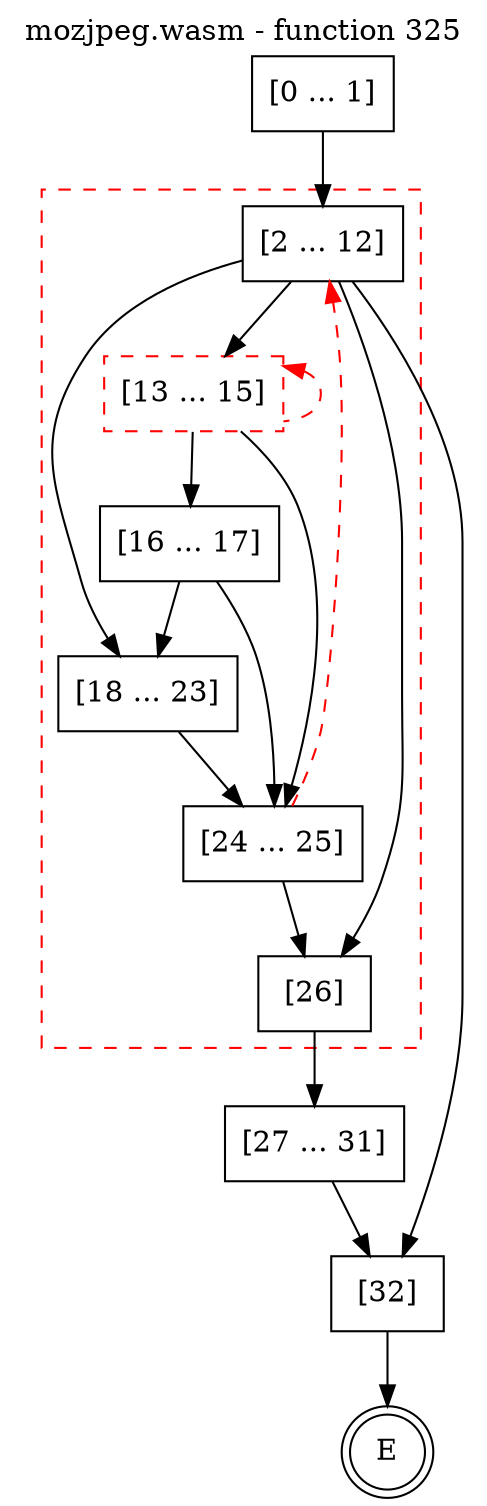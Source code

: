 digraph finite_state_machine {
    label = "mozjpeg.wasm - function 325"
    labelloc =  t
    labelfontsize = 16
    labelfontcolor = black
    labelfontname = "Helvetica"
    node [shape = doublecircle]; E ;
    node [shape = box];
    node [shape=box, color=black, style=solid] 0[label="[0 ... 1]"]
    subgraph cluster_2{
    label = "";
    style = dashed color = red;
    node [shape=box, color=black, style=solid] 2[label="[2 ... 12]"]
    node [shape=box, color=red, style=dashed] 13[label="[13 ... 15]"]
    node [shape=box, color=black, style=solid] 16[label="[16 ... 17]"]
    node [shape=box, color=black, style=solid] 18[label="[18 ... 23]"]
    node [shape=box, color=black, style=solid] 24[label="[24 ... 25]"]
    node [shape=box, color=black, style=solid] 26[label="[26]"]
    }
    node [shape=box, color=black, style=solid] 27[label="[27 ... 31]"]
    node [shape=box, color=black, style=solid] 32[label="[32]"]
    0 -> 2;
    2 -> 13;
    2 -> 18;
    2 -> 26;
    2 -> 32;
    13 -> 16;
    13 -> 24;
    13 -> 13[style="dashed" color="red" dir=back];
    16 -> 18;
    16 -> 24;
    18 -> 24;
    24 -> 2[style="dashed" color="red"];
    24 -> 26;
    26 -> 27;
    27 -> 32;
    32 -> E;
}
